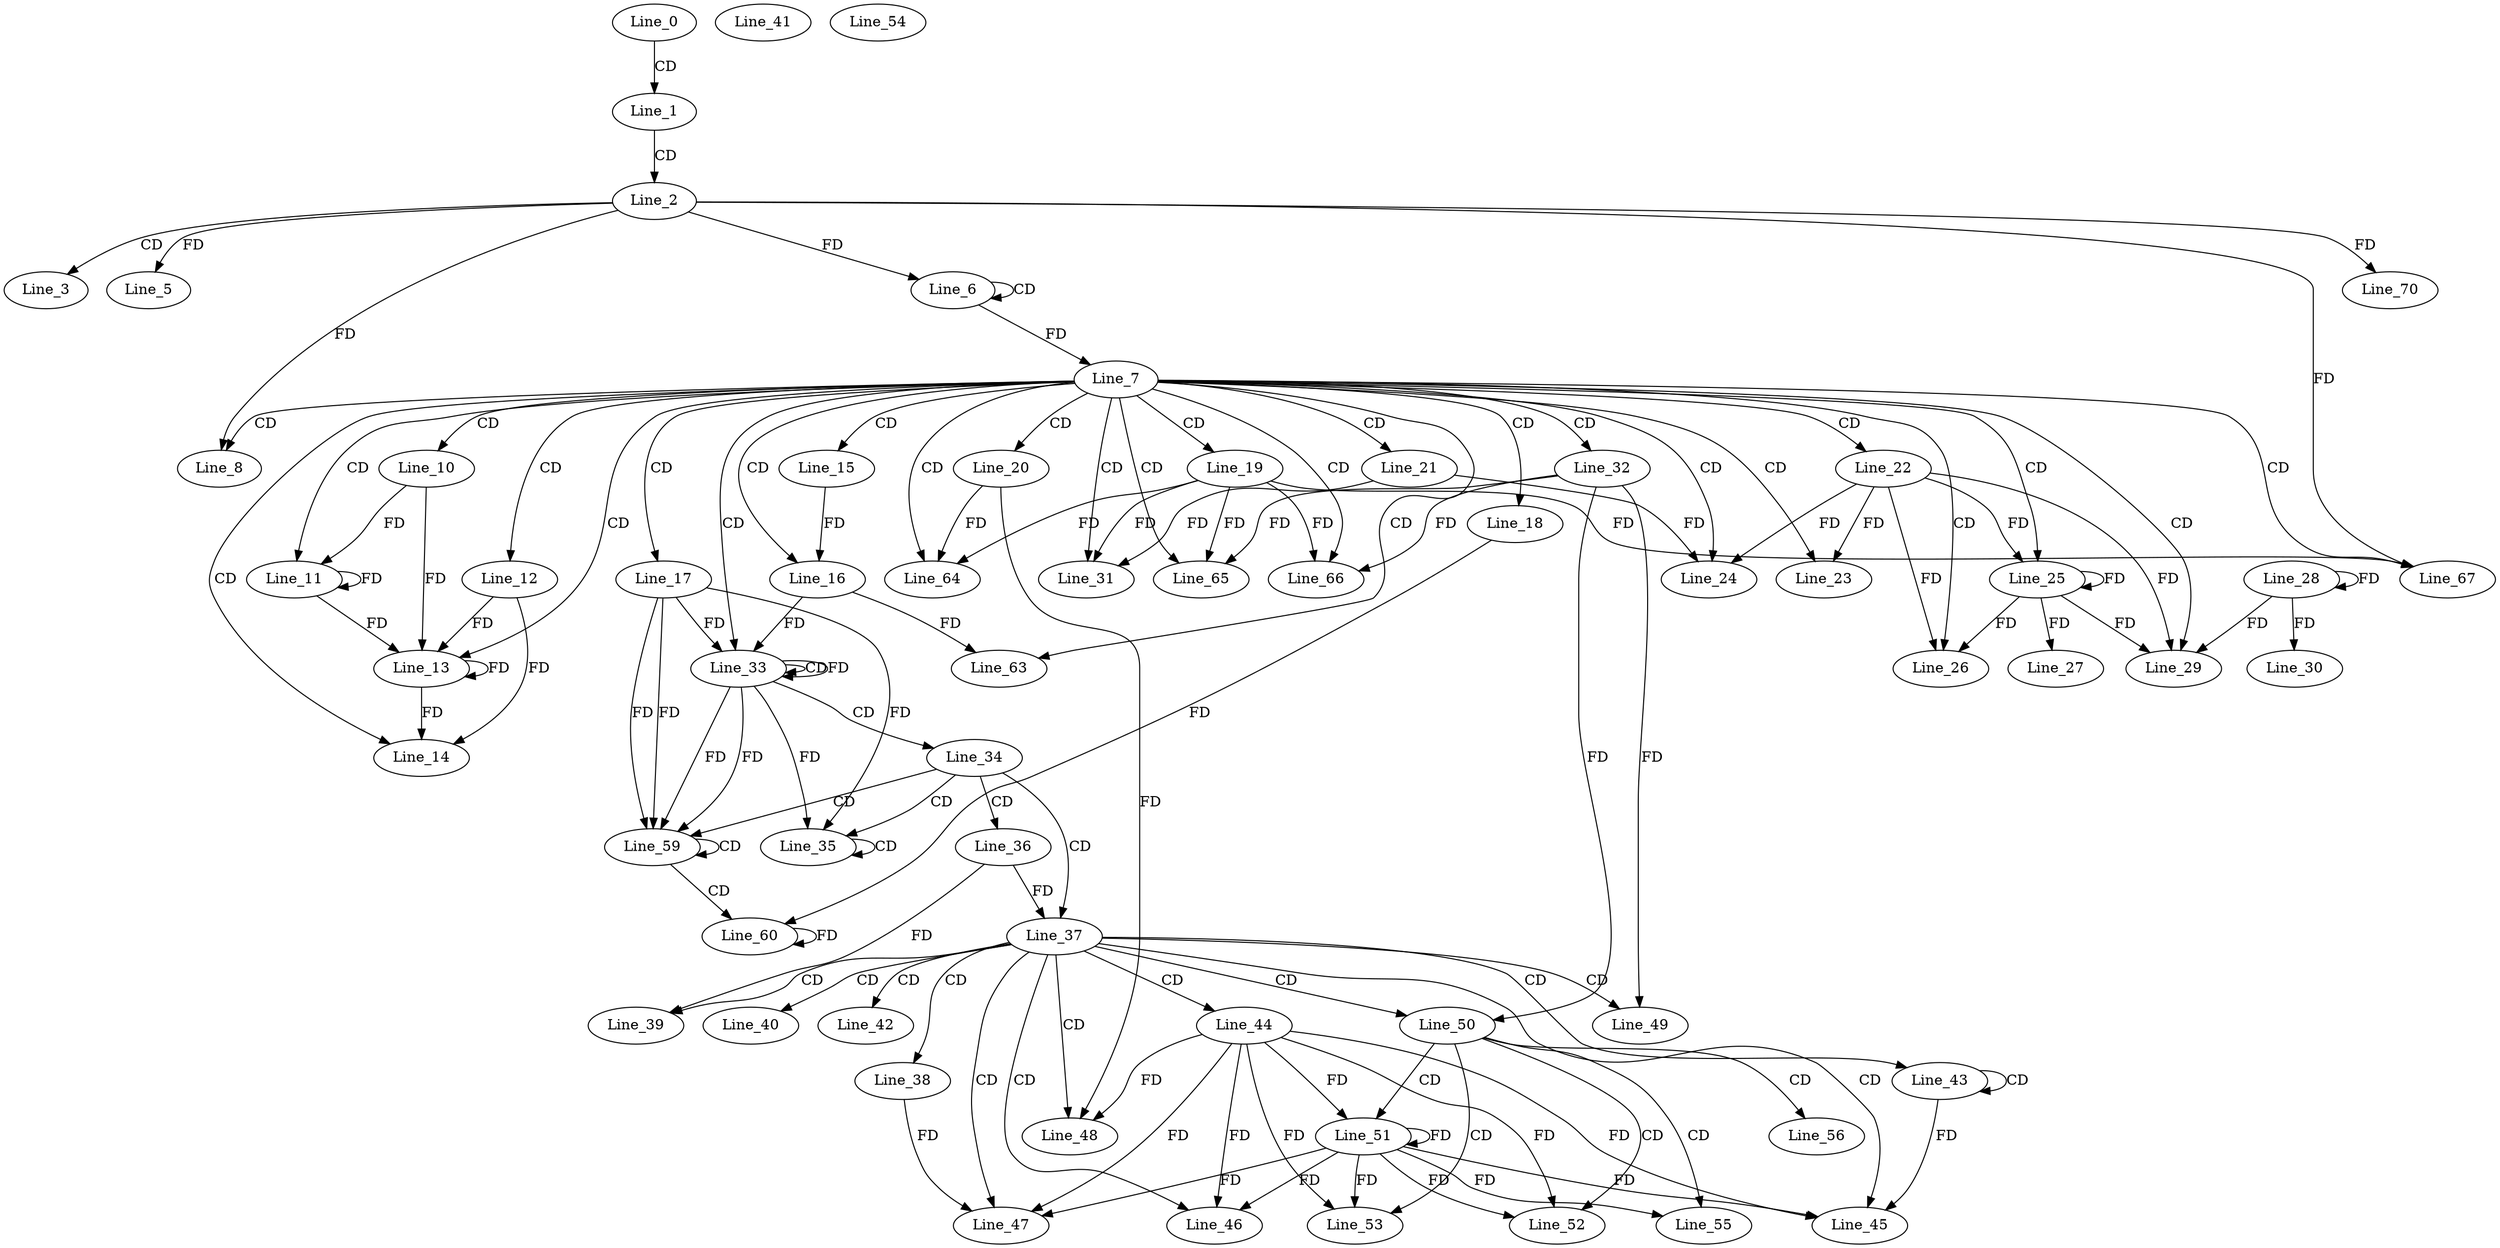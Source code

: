 digraph G {
  Line_0;
  Line_1;
  Line_2;
  Line_3;
  Line_5;
  Line_6;
  Line_6;
  Line_7;
  Line_7;
  Line_8;
  Line_10;
  Line_11;
  Line_12;
  Line_13;
  Line_13;
  Line_13;
  Line_14;
  Line_15;
  Line_16;
  Line_16;
  Line_17;
  Line_18;
  Line_19;
  Line_20;
  Line_21;
  Line_22;
  Line_23;
  Line_24;
  Line_25;
  Line_26;
  Line_27;
  Line_28;
  Line_29;
  Line_30;
  Line_31;
  Line_32;
  Line_33;
  Line_33;
  Line_33;
  Line_34;
  Line_35;
  Line_35;
  Line_35;
  Line_36;
  Line_37;
  Line_38;
  Line_39;
  Line_40;
  Line_41;
  Line_42;
  Line_43;
  Line_43;
  Line_44;
  Line_45;
  Line_45;
  Line_46;
  Line_47;
  Line_47;
  Line_48;
  Line_49;
  Line_50;
  Line_51;
  Line_52;
  Line_53;
  Line_54;
  Line_55;
  Line_56;
  Line_59;
  Line_59;
  Line_60;
  Line_63;
  Line_64;
  Line_65;
  Line_66;
  Line_67;
  Line_67;
  Line_67;
  Line_70;
  Line_0 -> Line_1 [ label="CD" ];
  Line_1 -> Line_2 [ label="CD" ];
  Line_2 -> Line_3 [ label="CD" ];
  Line_2 -> Line_5 [ label="FD" ];
  Line_6 -> Line_6 [ label="CD" ];
  Line_2 -> Line_6 [ label="FD" ];
  Line_6 -> Line_7 [ label="FD" ];
  Line_7 -> Line_8 [ label="CD" ];
  Line_2 -> Line_8 [ label="FD" ];
  Line_7 -> Line_10 [ label="CD" ];
  Line_7 -> Line_11 [ label="CD" ];
  Line_10 -> Line_11 [ label="FD" ];
  Line_11 -> Line_11 [ label="FD" ];
  Line_7 -> Line_12 [ label="CD" ];
  Line_7 -> Line_13 [ label="CD" ];
  Line_12 -> Line_13 [ label="FD" ];
  Line_13 -> Line_13 [ label="FD" ];
  Line_10 -> Line_13 [ label="FD" ];
  Line_11 -> Line_13 [ label="FD" ];
  Line_7 -> Line_14 [ label="CD" ];
  Line_12 -> Line_14 [ label="FD" ];
  Line_13 -> Line_14 [ label="FD" ];
  Line_7 -> Line_15 [ label="CD" ];
  Line_7 -> Line_16 [ label="CD" ];
  Line_15 -> Line_16 [ label="FD" ];
  Line_7 -> Line_17 [ label="CD" ];
  Line_7 -> Line_18 [ label="CD" ];
  Line_7 -> Line_19 [ label="CD" ];
  Line_7 -> Line_20 [ label="CD" ];
  Line_7 -> Line_21 [ label="CD" ];
  Line_7 -> Line_22 [ label="CD" ];
  Line_7 -> Line_23 [ label="CD" ];
  Line_22 -> Line_23 [ label="FD" ];
  Line_7 -> Line_24 [ label="CD" ];
  Line_21 -> Line_24 [ label="FD" ];
  Line_22 -> Line_24 [ label="FD" ];
  Line_7 -> Line_25 [ label="CD" ];
  Line_22 -> Line_25 [ label="FD" ];
  Line_25 -> Line_25 [ label="FD" ];
  Line_7 -> Line_26 [ label="CD" ];
  Line_22 -> Line_26 [ label="FD" ];
  Line_25 -> Line_26 [ label="FD" ];
  Line_25 -> Line_27 [ label="FD" ];
  Line_28 -> Line_28 [ label="FD" ];
  Line_7 -> Line_29 [ label="CD" ];
  Line_22 -> Line_29 [ label="FD" ];
  Line_25 -> Line_29 [ label="FD" ];
  Line_28 -> Line_29 [ label="FD" ];
  Line_28 -> Line_30 [ label="FD" ];
  Line_7 -> Line_31 [ label="CD" ];
  Line_19 -> Line_31 [ label="FD" ];
  Line_21 -> Line_31 [ label="FD" ];
  Line_7 -> Line_32 [ label="CD" ];
  Line_7 -> Line_33 [ label="CD" ];
  Line_33 -> Line_33 [ label="CD" ];
  Line_33 -> Line_33 [ label="FD" ];
  Line_17 -> Line_33 [ label="FD" ];
  Line_16 -> Line_33 [ label="FD" ];
  Line_33 -> Line_34 [ label="CD" ];
  Line_34 -> Line_35 [ label="CD" ];
  Line_35 -> Line_35 [ label="CD" ];
  Line_33 -> Line_35 [ label="FD" ];
  Line_17 -> Line_35 [ label="FD" ];
  Line_34 -> Line_36 [ label="CD" ];
  Line_34 -> Line_37 [ label="CD" ];
  Line_36 -> Line_37 [ label="FD" ];
  Line_37 -> Line_38 [ label="CD" ];
  Line_37 -> Line_39 [ label="CD" ];
  Line_36 -> Line_39 [ label="FD" ];
  Line_37 -> Line_40 [ label="CD" ];
  Line_37 -> Line_42 [ label="CD" ];
  Line_37 -> Line_43 [ label="CD" ];
  Line_43 -> Line_43 [ label="CD" ];
  Line_37 -> Line_44 [ label="CD" ];
  Line_37 -> Line_45 [ label="CD" ];
  Line_44 -> Line_45 [ label="FD" ];
  Line_43 -> Line_45 [ label="FD" ];
  Line_37 -> Line_46 [ label="CD" ];
  Line_44 -> Line_46 [ label="FD" ];
  Line_37 -> Line_47 [ label="CD" ];
  Line_44 -> Line_47 [ label="FD" ];
  Line_38 -> Line_47 [ label="FD" ];
  Line_37 -> Line_48 [ label="CD" ];
  Line_20 -> Line_48 [ label="FD" ];
  Line_44 -> Line_48 [ label="FD" ];
  Line_37 -> Line_49 [ label="CD" ];
  Line_32 -> Line_49 [ label="FD" ];
  Line_37 -> Line_50 [ label="CD" ];
  Line_32 -> Line_50 [ label="FD" ];
  Line_50 -> Line_51 [ label="CD" ];
  Line_44 -> Line_51 [ label="FD" ];
  Line_51 -> Line_51 [ label="FD" ];
  Line_50 -> Line_52 [ label="CD" ];
  Line_44 -> Line_52 [ label="FD" ];
  Line_51 -> Line_52 [ label="FD" ];
  Line_50 -> Line_53 [ label="CD" ];
  Line_44 -> Line_53 [ label="FD" ];
  Line_51 -> Line_53 [ label="FD" ];
  Line_50 -> Line_55 [ label="CD" ];
  Line_51 -> Line_55 [ label="FD" ];
  Line_50 -> Line_56 [ label="CD" ];
  Line_34 -> Line_59 [ label="CD" ];
  Line_33 -> Line_59 [ label="FD" ];
  Line_17 -> Line_59 [ label="FD" ];
  Line_59 -> Line_59 [ label="CD" ];
  Line_33 -> Line_59 [ label="FD" ];
  Line_17 -> Line_59 [ label="FD" ];
  Line_59 -> Line_60 [ label="CD" ];
  Line_60 -> Line_60 [ label="FD" ];
  Line_18 -> Line_60 [ label="FD" ];
  Line_7 -> Line_63 [ label="CD" ];
  Line_16 -> Line_63 [ label="FD" ];
  Line_7 -> Line_64 [ label="CD" ];
  Line_19 -> Line_64 [ label="FD" ];
  Line_20 -> Line_64 [ label="FD" ];
  Line_7 -> Line_65 [ label="CD" ];
  Line_19 -> Line_65 [ label="FD" ];
  Line_32 -> Line_65 [ label="FD" ];
  Line_7 -> Line_66 [ label="CD" ];
  Line_19 -> Line_66 [ label="FD" ];
  Line_32 -> Line_66 [ label="FD" ];
  Line_7 -> Line_67 [ label="CD" ];
  Line_2 -> Line_67 [ label="FD" ];
  Line_19 -> Line_67 [ label="FD" ];
  Line_2 -> Line_70 [ label="FD" ];
  Line_51 -> Line_45 [ label="FD" ];
  Line_51 -> Line_46 [ label="FD" ];
  Line_51 -> Line_47 [ label="FD" ];
}
